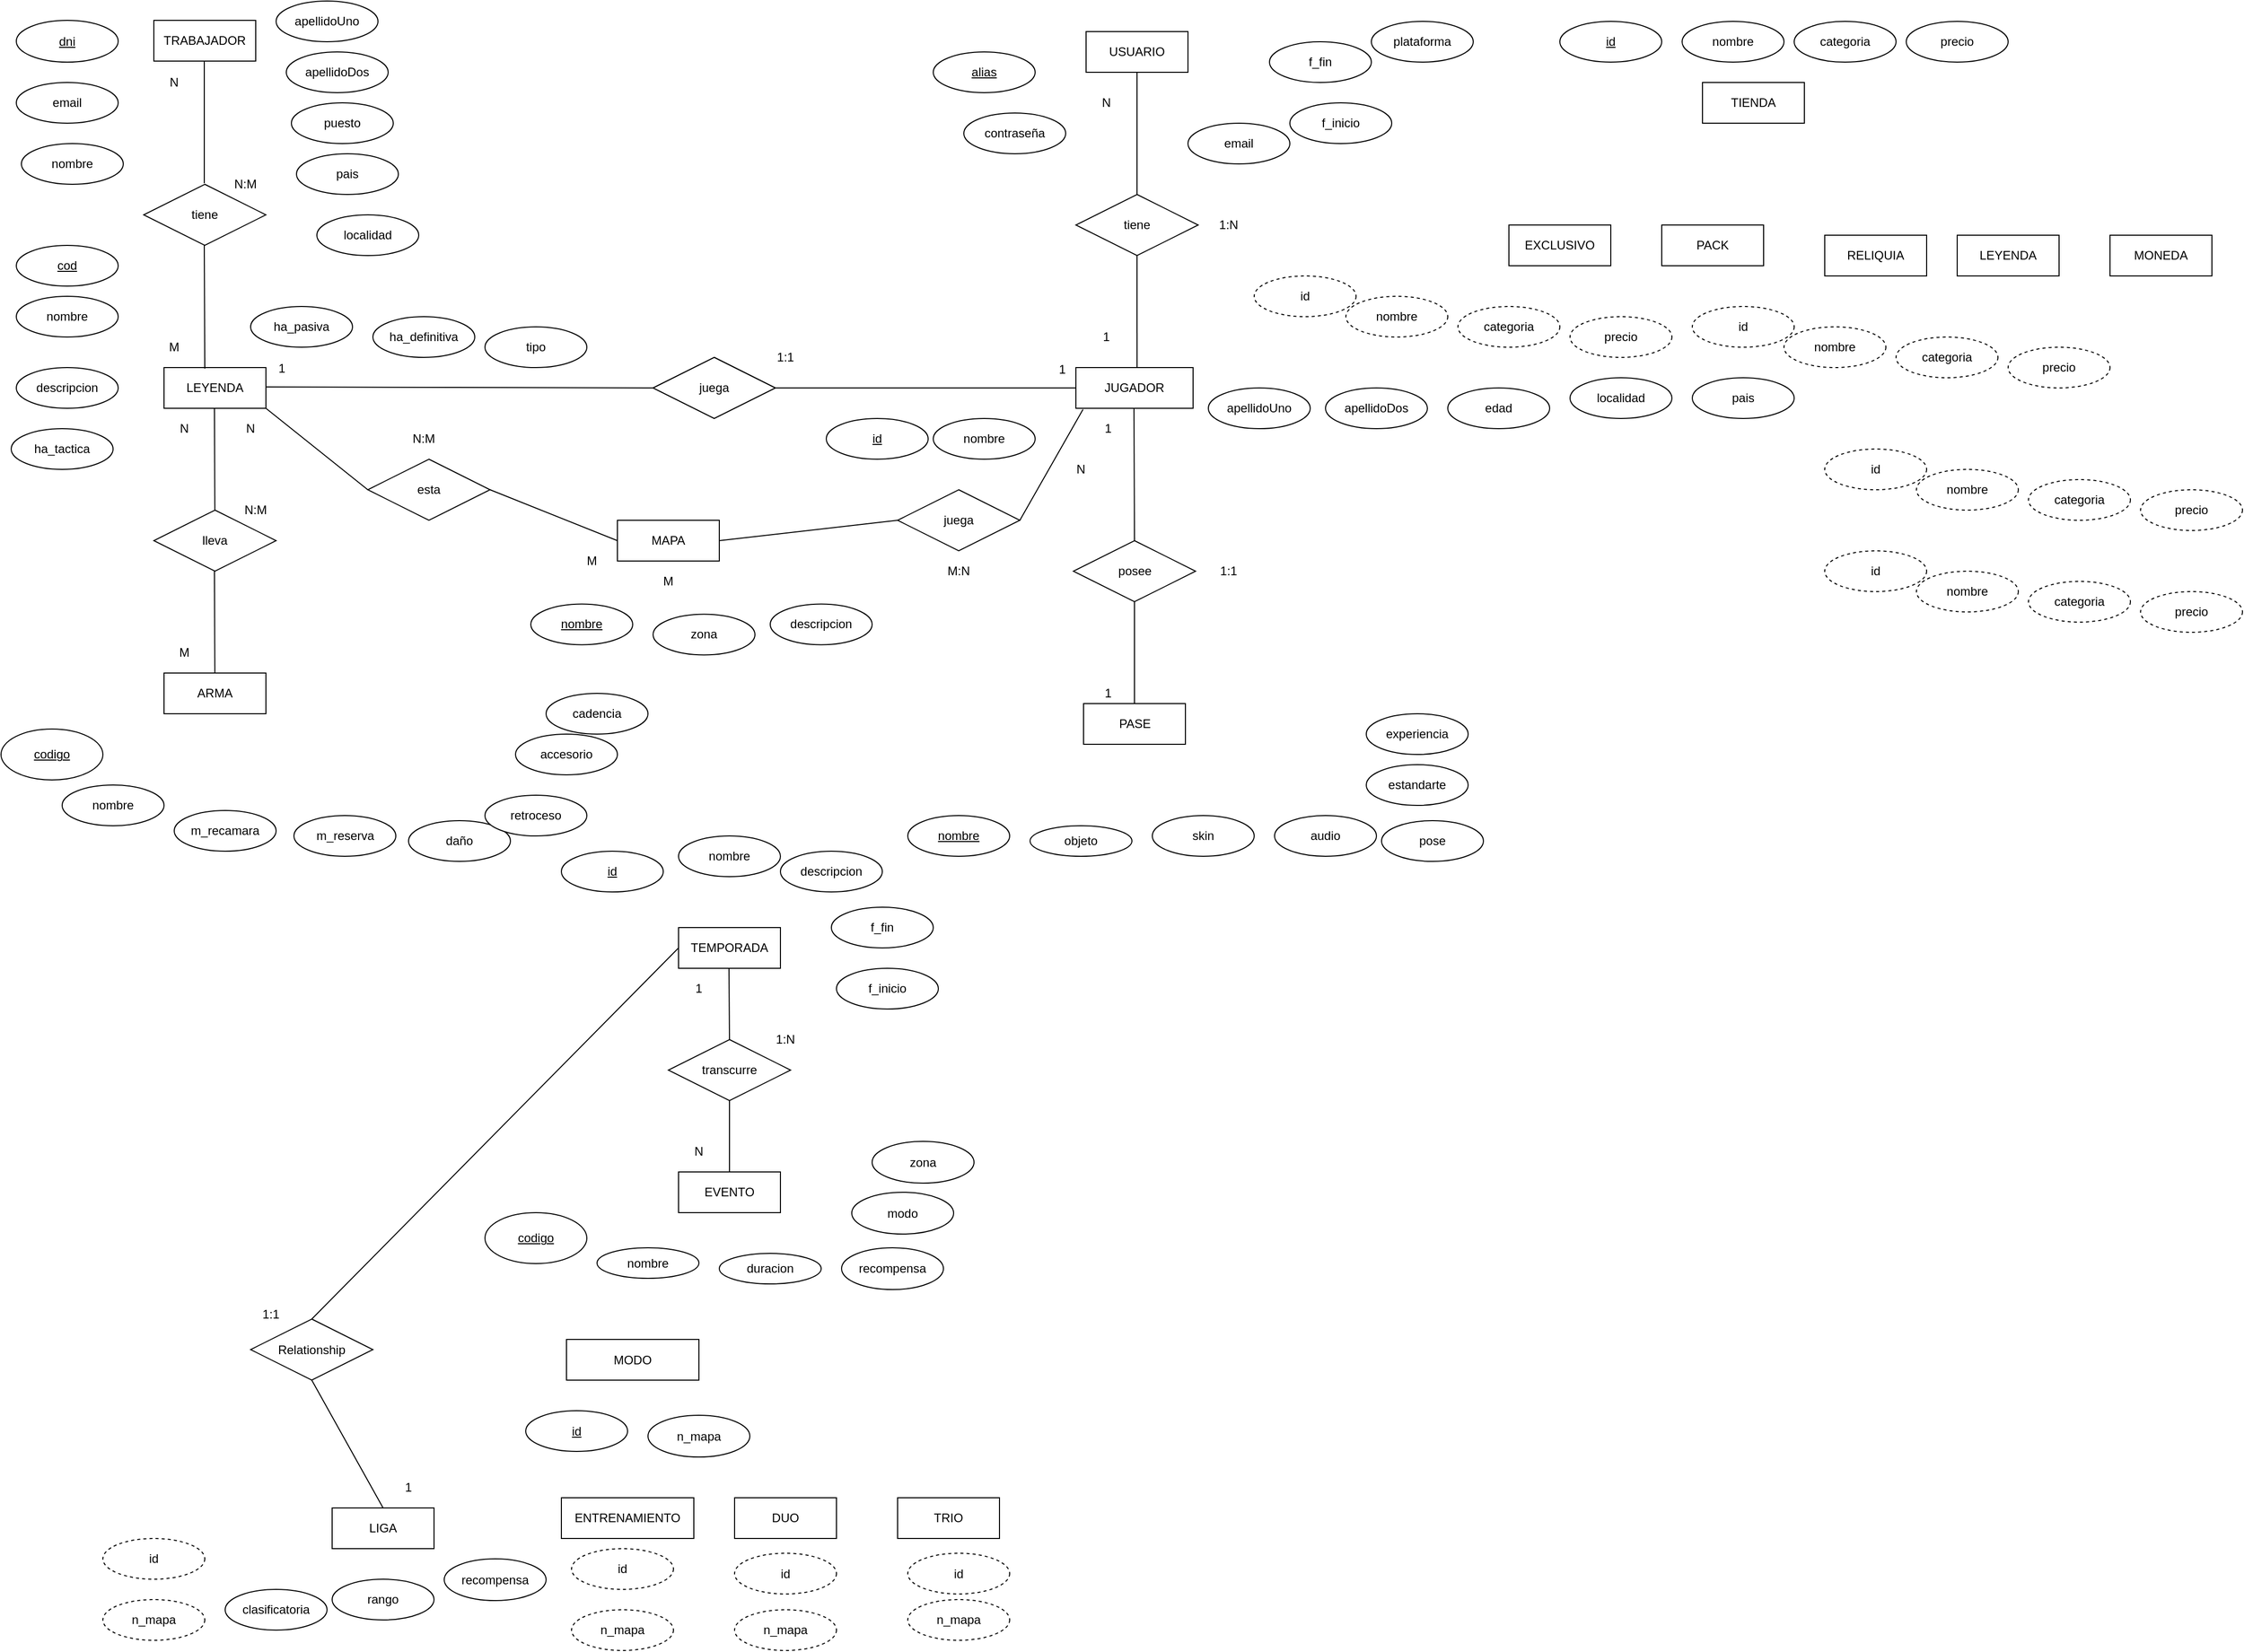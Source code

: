 <mxfile version="13.5.3" type="device"><diagram id="OpJ9rPGcbIPehEQFeCrA" name="Page-1"><mxGraphModel dx="868" dy="451" grid="1" gridSize="10" guides="1" tooltips="1" connect="1" arrows="1" fold="1" page="1" pageScale="1" pageWidth="2339" pageHeight="3300" math="0" shadow="0"><root><mxCell id="0"/><mxCell id="1" parent="0"/><mxCell id="3ivWLIvAnxg_gIfKYhiR-1" value="USUARIO" style="whiteSpace=wrap;html=1;align=center;" parent="1" vertex="1"><mxGeometry x="1085" y="40" width="100" height="40" as="geometry"/></mxCell><mxCell id="3ivWLIvAnxg_gIfKYhiR-7" value="TRABAJADOR" style="whiteSpace=wrap;html=1;align=center;" parent="1" vertex="1"><mxGeometry x="170" y="29" width="100" height="40" as="geometry"/></mxCell><mxCell id="3ivWLIvAnxg_gIfKYhiR-8" value="LEYENDA" style="whiteSpace=wrap;html=1;align=center;" parent="1" vertex="1"><mxGeometry x="180" y="370" width="100" height="40" as="geometry"/></mxCell><mxCell id="3ivWLIvAnxg_gIfKYhiR-9" value="MAPA" style="whiteSpace=wrap;html=1;align=center;" parent="1" vertex="1"><mxGeometry x="625" y="520" width="100" height="40" as="geometry"/></mxCell><mxCell id="3ivWLIvAnxg_gIfKYhiR-10" value="TEMPORADA" style="whiteSpace=wrap;html=1;align=center;" parent="1" vertex="1"><mxGeometry x="685" y="920" width="100" height="40" as="geometry"/></mxCell><mxCell id="3ivWLIvAnxg_gIfKYhiR-11" value="PASE" style="whiteSpace=wrap;html=1;align=center;" parent="1" vertex="1"><mxGeometry x="1082.5" y="700" width="100" height="40" as="geometry"/></mxCell><mxCell id="3ivWLIvAnxg_gIfKYhiR-12" value="LIGA" style="whiteSpace=wrap;html=1;align=center;" parent="1" vertex="1"><mxGeometry x="345" y="1490" width="100" height="40" as="geometry"/></mxCell><mxCell id="3ivWLIvAnxg_gIfKYhiR-13" value="ARMA" style="whiteSpace=wrap;html=1;align=center;" parent="1" vertex="1"><mxGeometry x="180" y="670" width="100" height="40" as="geometry"/></mxCell><mxCell id="3ivWLIvAnxg_gIfKYhiR-16" value="DUO" style="whiteSpace=wrap;html=1;align=center;" parent="1" vertex="1"><mxGeometry x="740" y="1480" width="100" height="40" as="geometry"/></mxCell><mxCell id="3ivWLIvAnxg_gIfKYhiR-17" value="TRIO" style="whiteSpace=wrap;html=1;align=center;" parent="1" vertex="1"><mxGeometry x="900" y="1480" width="100" height="40" as="geometry"/></mxCell><mxCell id="3ivWLIvAnxg_gIfKYhiR-18" value="ENTRENAMIENTO" style="whiteSpace=wrap;html=1;align=center;" parent="1" vertex="1"><mxGeometry x="570" y="1480" width="130" height="40" as="geometry"/></mxCell><mxCell id="3ivWLIvAnxg_gIfKYhiR-19" value="EVENTO" style="whiteSpace=wrap;html=1;align=center;" parent="1" vertex="1"><mxGeometry x="685" y="1160" width="100" height="40" as="geometry"/></mxCell><mxCell id="3ivWLIvAnxg_gIfKYhiR-22" value="apellidoUno" style="ellipse;whiteSpace=wrap;html=1;align=center;" parent="1" vertex="1"><mxGeometry x="1205" y="390" width="100" height="40" as="geometry"/></mxCell><mxCell id="3ivWLIvAnxg_gIfKYhiR-23" value="apellidoDos" style="ellipse;whiteSpace=wrap;html=1;align=center;" parent="1" vertex="1"><mxGeometry x="1320" y="390" width="100" height="40" as="geometry"/></mxCell><mxCell id="3ivWLIvAnxg_gIfKYhiR-24" value="nombre" style="ellipse;whiteSpace=wrap;html=1;align=center;" parent="1" vertex="1"><mxGeometry x="935" y="420" width="100" height="40" as="geometry"/></mxCell><mxCell id="3ivWLIvAnxg_gIfKYhiR-25" value="email" style="ellipse;whiteSpace=wrap;html=1;align=center;" parent="1" vertex="1"><mxGeometry x="1185" y="130" width="100" height="40" as="geometry"/></mxCell><mxCell id="3ivWLIvAnxg_gIfKYhiR-26" value="f_inicio" style="ellipse;whiteSpace=wrap;html=1;align=center;" parent="1" vertex="1"><mxGeometry x="1285" y="110" width="100" height="40" as="geometry"/></mxCell><mxCell id="3ivWLIvAnxg_gIfKYhiR-28" value="f_fin" style="ellipse;whiteSpace=wrap;html=1;align=center;" parent="1" vertex="1"><mxGeometry x="1265" y="50" width="100" height="40" as="geometry"/></mxCell><mxCell id="3ivWLIvAnxg_gIfKYhiR-29" value="contraseña" style="ellipse;whiteSpace=wrap;html=1;align=center;" parent="1" vertex="1"><mxGeometry x="965" y="120" width="100" height="40" as="geometry"/></mxCell><mxCell id="3ivWLIvAnxg_gIfKYhiR-31" value="JUGADOR" style="whiteSpace=wrap;html=1;align=center;" parent="1" vertex="1"><mxGeometry x="1075" y="370" width="115" height="40" as="geometry"/></mxCell><mxCell id="3ivWLIvAnxg_gIfKYhiR-32" value="plataforma" style="ellipse;whiteSpace=wrap;html=1;align=center;" parent="1" vertex="1"><mxGeometry x="1365" y="30" width="100" height="40" as="geometry"/></mxCell><mxCell id="3ivWLIvAnxg_gIfKYhiR-33" value="edad" style="ellipse;whiteSpace=wrap;html=1;align=center;" parent="1" vertex="1"><mxGeometry x="1440" y="390" width="100" height="40" as="geometry"/></mxCell><mxCell id="3ivWLIvAnxg_gIfKYhiR-36" value="id" style="ellipse;whiteSpace=wrap;html=1;align=center;fontStyle=4;" parent="1" vertex="1"><mxGeometry x="830" y="420" width="100" height="40" as="geometry"/></mxCell><mxCell id="3ivWLIvAnxg_gIfKYhiR-37" value="alias" style="ellipse;whiteSpace=wrap;html=1;align=center;fontStyle=4;" parent="1" vertex="1"><mxGeometry x="935" y="60" width="100" height="40" as="geometry"/></mxCell><mxCell id="3ivWLIvAnxg_gIfKYhiR-39" value="dni" style="ellipse;whiteSpace=wrap;html=1;align=center;fontStyle=4;" parent="1" vertex="1"><mxGeometry x="35" y="29" width="100" height="41" as="geometry"/></mxCell><mxCell id="3ivWLIvAnxg_gIfKYhiR-40" value="apellidoUno" style="ellipse;whiteSpace=wrap;html=1;align=center;" parent="1" vertex="1"><mxGeometry x="290" y="10" width="100" height="40" as="geometry"/></mxCell><mxCell id="3ivWLIvAnxg_gIfKYhiR-41" value="apellidoDos" style="ellipse;whiteSpace=wrap;html=1;align=center;" parent="1" vertex="1"><mxGeometry x="300" y="60" width="100" height="40" as="geometry"/></mxCell><mxCell id="3ivWLIvAnxg_gIfKYhiR-42" value="nombre" style="ellipse;whiteSpace=wrap;html=1;align=center;" parent="1" vertex="1"><mxGeometry x="40" y="150" width="100" height="40" as="geometry"/></mxCell><mxCell id="3ivWLIvAnxg_gIfKYhiR-44" value="email" style="ellipse;whiteSpace=wrap;html=1;align=center;" parent="1" vertex="1"><mxGeometry x="35" y="90" width="100" height="40" as="geometry"/></mxCell><mxCell id="3ivWLIvAnxg_gIfKYhiR-45" value="puesto" style="ellipse;whiteSpace=wrap;html=1;align=center;" parent="1" vertex="1"><mxGeometry x="305" y="110" width="100" height="40" as="geometry"/></mxCell><mxCell id="3ivWLIvAnxg_gIfKYhiR-46" value="pais" style="ellipse;whiteSpace=wrap;html=1;align=center;" parent="1" vertex="1"><mxGeometry x="310" y="160" width="100" height="40" as="geometry"/></mxCell><mxCell id="3ivWLIvAnxg_gIfKYhiR-47" value="localidad" style="ellipse;whiteSpace=wrap;html=1;align=center;" parent="1" vertex="1"><mxGeometry x="330" y="220" width="100" height="40" as="geometry"/></mxCell><mxCell id="3ivWLIvAnxg_gIfKYhiR-48" value="pais" style="ellipse;whiteSpace=wrap;html=1;align=center;" parent="1" vertex="1"><mxGeometry x="1680" y="380" width="100" height="40" as="geometry"/></mxCell><mxCell id="3ivWLIvAnxg_gIfKYhiR-49" value="localidad" style="ellipse;whiteSpace=wrap;html=1;align=center;" parent="1" vertex="1"><mxGeometry x="1560" y="380" width="100" height="40" as="geometry"/></mxCell><mxCell id="3ivWLIvAnxg_gIfKYhiR-50" value="nombre" style="ellipse;whiteSpace=wrap;html=1;align=center;" parent="1" vertex="1"><mxGeometry x="35" y="300" width="100" height="40" as="geometry"/></mxCell><mxCell id="3ivWLIvAnxg_gIfKYhiR-51" value="descripcion" style="ellipse;whiteSpace=wrap;html=1;align=center;" parent="1" vertex="1"><mxGeometry x="35" y="370" width="100" height="40" as="geometry"/></mxCell><mxCell id="3ivWLIvAnxg_gIfKYhiR-54" value="cod" style="ellipse;whiteSpace=wrap;html=1;align=center;fontStyle=4;" parent="1" vertex="1"><mxGeometry x="35" y="250" width="100" height="40" as="geometry"/></mxCell><mxCell id="3ivWLIvAnxg_gIfKYhiR-55" value="ha_tactica" style="ellipse;whiteSpace=wrap;html=1;align=center;" parent="1" vertex="1"><mxGeometry x="30" y="430" width="100" height="40" as="geometry"/></mxCell><mxCell id="3ivWLIvAnxg_gIfKYhiR-56" value="ha_pasiva" style="ellipse;whiteSpace=wrap;html=1;align=center;" parent="1" vertex="1"><mxGeometry x="265" y="310" width="100" height="40" as="geometry"/></mxCell><mxCell id="3ivWLIvAnxg_gIfKYhiR-57" value="ha_definitiva" style="ellipse;whiteSpace=wrap;html=1;align=center;" parent="1" vertex="1"><mxGeometry x="385" y="320" width="100" height="40" as="geometry"/></mxCell><mxCell id="3ivWLIvAnxg_gIfKYhiR-58" value="tipo" style="ellipse;whiteSpace=wrap;html=1;align=center;" parent="1" vertex="1"><mxGeometry x="495" y="330" width="100" height="40" as="geometry"/></mxCell><mxCell id="3ivWLIvAnxg_gIfKYhiR-59" value="id" style="ellipse;whiteSpace=wrap;html=1;align=center;fontStyle=4;" parent="1" vertex="1"><mxGeometry x="570" y="845" width="100" height="40" as="geometry"/></mxCell><mxCell id="3ivWLIvAnxg_gIfKYhiR-60" value="nombre" style="ellipse;whiteSpace=wrap;html=1;align=center;" parent="1" vertex="1"><mxGeometry x="685" y="830" width="100" height="40" as="geometry"/></mxCell><mxCell id="3ivWLIvAnxg_gIfKYhiR-61" value="f_inicio" style="ellipse;whiteSpace=wrap;html=1;align=center;" parent="1" vertex="1"><mxGeometry x="840" y="960" width="100" height="40" as="geometry"/></mxCell><mxCell id="3ivWLIvAnxg_gIfKYhiR-62" value="f_fin" style="ellipse;whiteSpace=wrap;html=1;align=center;" parent="1" vertex="1"><mxGeometry x="835" y="900" width="100" height="40" as="geometry"/></mxCell><mxCell id="3ivWLIvAnxg_gIfKYhiR-64" value="descripcion" style="ellipse;whiteSpace=wrap;html=1;align=center;" parent="1" vertex="1"><mxGeometry x="785" y="845" width="100" height="40" as="geometry"/></mxCell><mxCell id="3ivWLIvAnxg_gIfKYhiR-66" value="zona" style="ellipse;whiteSpace=wrap;html=1;align=center;" parent="1" vertex="1"><mxGeometry x="660" y="612.25" width="100" height="40" as="geometry"/></mxCell><mxCell id="3ivWLIvAnxg_gIfKYhiR-67" value="descripcion" style="ellipse;whiteSpace=wrap;html=1;align=center;" parent="1" vertex="1"><mxGeometry x="775" y="602.25" width="100" height="40" as="geometry"/></mxCell><mxCell id="3ivWLIvAnxg_gIfKYhiR-68" value="nombre" style="ellipse;whiteSpace=wrap;html=1;align=center;fontStyle=4;" parent="1" vertex="1"><mxGeometry x="540" y="602.25" width="100" height="40" as="geometry"/></mxCell><mxCell id="PjXVe1Uv_4ituTJSpdPU-1" value="nombre" style="ellipse;whiteSpace=wrap;html=1;align=center;fontStyle=4;" parent="1" vertex="1"><mxGeometry x="910" y="810" width="100" height="40" as="geometry"/></mxCell><mxCell id="PjXVe1Uv_4ituTJSpdPU-2" value="objeto" style="ellipse;whiteSpace=wrap;html=1;align=center;" parent="1" vertex="1"><mxGeometry x="1030" y="820" width="100" height="30" as="geometry"/></mxCell><mxCell id="PjXVe1Uv_4ituTJSpdPU-3" value="skin" style="ellipse;whiteSpace=wrap;html=1;align=center;" parent="1" vertex="1"><mxGeometry x="1150" y="810" width="100" height="40" as="geometry"/></mxCell><mxCell id="PjXVe1Uv_4ituTJSpdPU-4" value="audio" style="ellipse;whiteSpace=wrap;html=1;align=center;" parent="1" vertex="1"><mxGeometry x="1270" y="810" width="100" height="40" as="geometry"/></mxCell><mxCell id="PjXVe1Uv_4ituTJSpdPU-5" value="pose" style="ellipse;whiteSpace=wrap;html=1;align=center;" parent="1" vertex="1"><mxGeometry x="1375" y="815" width="100" height="40" as="geometry"/></mxCell><mxCell id="PjXVe1Uv_4ituTJSpdPU-6" value="estandarte" style="ellipse;whiteSpace=wrap;html=1;align=center;" parent="1" vertex="1"><mxGeometry x="1360" y="760" width="100" height="40" as="geometry"/></mxCell><mxCell id="PjXVe1Uv_4ituTJSpdPU-7" value="experiencia" style="ellipse;whiteSpace=wrap;html=1;align=center;" parent="1" vertex="1"><mxGeometry x="1360" y="710" width="100" height="40" as="geometry"/></mxCell><mxCell id="PjXVe1Uv_4ituTJSpdPU-9" value="rango" style="ellipse;whiteSpace=wrap;html=1;align=center;" parent="1" vertex="1"><mxGeometry x="345" y="1560" width="100" height="40" as="geometry"/></mxCell><mxCell id="PjXVe1Uv_4ituTJSpdPU-14" value="recompensa" style="ellipse;whiteSpace=wrap;html=1;align=center;" parent="1" vertex="1"><mxGeometry x="455" y="1540" width="100" height="41" as="geometry"/></mxCell><mxCell id="PjXVe1Uv_4ituTJSpdPU-21" value="nombre" style="ellipse;whiteSpace=wrap;html=1;align=center;" parent="1" vertex="1"><mxGeometry x="80" y="780" width="100" height="40" as="geometry"/></mxCell><mxCell id="PjXVe1Uv_4ituTJSpdPU-22" value="m_recamara" style="ellipse;whiteSpace=wrap;html=1;align=center;" parent="1" vertex="1"><mxGeometry x="190" y="805" width="100" height="40" as="geometry"/></mxCell><mxCell id="PjXVe1Uv_4ituTJSpdPU-23" value="m_reserva" style="ellipse;whiteSpace=wrap;html=1;align=center;" parent="1" vertex="1"><mxGeometry x="307.5" y="810" width="100" height="40" as="geometry"/></mxCell><mxCell id="PjXVe1Uv_4ituTJSpdPU-24" value="daño" style="ellipse;whiteSpace=wrap;html=1;align=center;" parent="1" vertex="1"><mxGeometry x="420" y="815" width="100" height="40" as="geometry"/></mxCell><mxCell id="PjXVe1Uv_4ituTJSpdPU-25" value="retroceso" style="ellipse;whiteSpace=wrap;html=1;align=center;" parent="1" vertex="1"><mxGeometry x="495" y="790" width="100" height="40" as="geometry"/></mxCell><mxCell id="PjXVe1Uv_4ituTJSpdPU-26" value="accesorio" style="ellipse;whiteSpace=wrap;html=1;align=center;" parent="1" vertex="1"><mxGeometry x="525" y="730" width="100" height="40" as="geometry"/></mxCell><mxCell id="PjXVe1Uv_4ituTJSpdPU-27" value="codigo" style="ellipse;whiteSpace=wrap;html=1;align=center;fontStyle=4;" parent="1" vertex="1"><mxGeometry x="20" y="725" width="100" height="50" as="geometry"/></mxCell><mxCell id="PjXVe1Uv_4ituTJSpdPU-28" value="cadencia" style="ellipse;whiteSpace=wrap;html=1;align=center;" parent="1" vertex="1"><mxGeometry x="555" y="690" width="100" height="40" as="geometry"/></mxCell><mxCell id="PjXVe1Uv_4ituTJSpdPU-29" value="duracion" style="ellipse;whiteSpace=wrap;html=1;align=center;" parent="1" vertex="1"><mxGeometry x="725" y="1240" width="100" height="30" as="geometry"/></mxCell><mxCell id="PjXVe1Uv_4ituTJSpdPU-31" value="nombre" style="ellipse;whiteSpace=wrap;html=1;align=center;" parent="1" vertex="1"><mxGeometry x="605" y="1234.5" width="100" height="30" as="geometry"/></mxCell><mxCell id="PjXVe1Uv_4ituTJSpdPU-32" value="recompensa" style="ellipse;whiteSpace=wrap;html=1;align=center;" parent="1" vertex="1"><mxGeometry x="845" y="1234.5" width="100" height="41" as="geometry"/></mxCell><mxCell id="PjXVe1Uv_4ituTJSpdPU-33" value="modo" style="ellipse;whiteSpace=wrap;html=1;align=center;" parent="1" vertex="1"><mxGeometry x="855" y="1180" width="100" height="41" as="geometry"/></mxCell><mxCell id="PjXVe1Uv_4ituTJSpdPU-34" value="zona" style="ellipse;whiteSpace=wrap;html=1;align=center;" parent="1" vertex="1"><mxGeometry x="875" y="1130" width="100" height="41" as="geometry"/></mxCell><mxCell id="PjXVe1Uv_4ituTJSpdPU-35" value="codigo" style="ellipse;whiteSpace=wrap;html=1;align=center;fontStyle=4;" parent="1" vertex="1"><mxGeometry x="495" y="1200" width="100" height="50" as="geometry"/></mxCell><mxCell id="PjXVe1Uv_4ituTJSpdPU-36" value="n_mapa" style="ellipse;whiteSpace=wrap;html=1;align=center;" parent="1" vertex="1"><mxGeometry x="655" y="1399" width="100" height="41" as="geometry"/></mxCell><mxCell id="PjXVe1Uv_4ituTJSpdPU-40" value="MODO" style="whiteSpace=wrap;html=1;align=center;" parent="1" vertex="1"><mxGeometry x="575" y="1324.5" width="130" height="40" as="geometry"/></mxCell><mxCell id="PjXVe1Uv_4ituTJSpdPU-42" value="id" style="ellipse;whiteSpace=wrap;html=1;align=center;fontStyle=4;" parent="1" vertex="1"><mxGeometry x="535" y="1394.5" width="100" height="40" as="geometry"/></mxCell><mxCell id="PjXVe1Uv_4ituTJSpdPU-43" value="n_mapa" style="ellipse;whiteSpace=wrap;html=1;align=center;dashed=1;" parent="1" vertex="1"><mxGeometry x="580" y="1590" width="100" height="40" as="geometry"/></mxCell><mxCell id="PjXVe1Uv_4ituTJSpdPU-44" value="n_mapa" style="ellipse;whiteSpace=wrap;html=1;align=center;dashed=1;" parent="1" vertex="1"><mxGeometry x="910" y="1580" width="100" height="40" as="geometry"/></mxCell><mxCell id="PjXVe1Uv_4ituTJSpdPU-45" value="n_mapa" style="ellipse;whiteSpace=wrap;html=1;align=center;dashed=1;" parent="1" vertex="1"><mxGeometry x="740" y="1590" width="100" height="40" as="geometry"/></mxCell><mxCell id="PjXVe1Uv_4ituTJSpdPU-46" value="tiene" style="shape=rhombus;perimeter=rhombusPerimeter;whiteSpace=wrap;html=1;align=center;" parent="1" vertex="1"><mxGeometry x="1075" y="200" width="120" height="60" as="geometry"/></mxCell><mxCell id="PjXVe1Uv_4ituTJSpdPU-51" value="" style="endArrow=none;html=1;rounded=0;entryX=0.5;entryY=1;entryDx=0;entryDy=0;exitX=0.5;exitY=0;exitDx=0;exitDy=0;" parent="1" source="PjXVe1Uv_4ituTJSpdPU-46" target="3ivWLIvAnxg_gIfKYhiR-1" edge="1"><mxGeometry relative="1" as="geometry"><mxPoint x="965" y="240" as="sourcePoint"/><mxPoint x="1125" y="240" as="targetPoint"/></mxGeometry></mxCell><mxCell id="PjXVe1Uv_4ituTJSpdPU-53" value="N" style="text;html=1;strokeColor=none;fillColor=none;align=center;verticalAlign=middle;whiteSpace=wrap;rounded=0;" parent="1" vertex="1"><mxGeometry x="1085" y="100" width="40" height="20" as="geometry"/></mxCell><mxCell id="PjXVe1Uv_4ituTJSpdPU-55" value="1" style="text;html=1;strokeColor=none;fillColor=none;align=center;verticalAlign=middle;whiteSpace=wrap;rounded=0;" parent="1" vertex="1"><mxGeometry x="1085" y="330" width="40" height="20" as="geometry"/></mxCell><mxCell id="PjXVe1Uv_4ituTJSpdPU-57" value="" style="endArrow=none;html=1;rounded=0;entryX=0.5;entryY=1;entryDx=0;entryDy=0;exitX=0.522;exitY=0;exitDx=0;exitDy=0;exitPerimeter=0;" parent="1" source="3ivWLIvAnxg_gIfKYhiR-31" edge="1"><mxGeometry relative="1" as="geometry"><mxPoint x="1135" y="360" as="sourcePoint"/><mxPoint x="1135" y="260" as="targetPoint"/></mxGeometry></mxCell><mxCell id="PjXVe1Uv_4ituTJSpdPU-58" value="1:N" style="text;html=1;strokeColor=none;fillColor=none;align=center;verticalAlign=middle;whiteSpace=wrap;rounded=0;" parent="1" vertex="1"><mxGeometry x="1205" y="220" width="40" height="20" as="geometry"/></mxCell><mxCell id="PjXVe1Uv_4ituTJSpdPU-60" value="juega" style="shape=rhombus;perimeter=rhombusPerimeter;whiteSpace=wrap;html=1;align=center;" parent="1" vertex="1"><mxGeometry x="660" y="360" width="120" height="60" as="geometry"/></mxCell><mxCell id="PjXVe1Uv_4ituTJSpdPU-61" value="1:1" style="text;html=1;strokeColor=none;fillColor=none;align=center;verticalAlign=middle;whiteSpace=wrap;rounded=0;" parent="1" vertex="1"><mxGeometry x="770" y="350" width="40" height="20" as="geometry"/></mxCell><mxCell id="PjXVe1Uv_4ituTJSpdPU-62" value="" style="endArrow=none;html=1;rounded=0;entryX=0;entryY=0.5;entryDx=0;entryDy=0;exitX=1;exitY=0.5;exitDx=0;exitDy=0;" parent="1" source="PjXVe1Uv_4ituTJSpdPU-60" target="3ivWLIvAnxg_gIfKYhiR-31" edge="1"><mxGeometry relative="1" as="geometry"><mxPoint x="780" y="379.5" as="sourcePoint"/><mxPoint x="940" y="379.5" as="targetPoint"/></mxGeometry></mxCell><mxCell id="PjXVe1Uv_4ituTJSpdPU-63" value="1" style="resizable=0;html=1;align=right;verticalAlign=bottom;" parent="PjXVe1Uv_4ituTJSpdPU-62" connectable="0" vertex="1"><mxGeometry x="1" relative="1" as="geometry"><mxPoint x="-10" y="-10" as="offset"/></mxGeometry></mxCell><mxCell id="PjXVe1Uv_4ituTJSpdPU-64" value="" style="endArrow=none;html=1;rounded=0;entryX=0;entryY=0.5;entryDx=0;entryDy=0;" parent="1" target="PjXVe1Uv_4ituTJSpdPU-60" edge="1"><mxGeometry relative="1" as="geometry"><mxPoint x="280" y="389" as="sourcePoint"/><mxPoint x="585" y="389.5" as="targetPoint"/></mxGeometry></mxCell><mxCell id="PjXVe1Uv_4ituTJSpdPU-65" value="1" style="resizable=0;html=1;align=right;verticalAlign=bottom;" parent="PjXVe1Uv_4ituTJSpdPU-64" connectable="0" vertex="1"><mxGeometry x="1" relative="1" as="geometry"><mxPoint x="-360" y="-10" as="offset"/></mxGeometry></mxCell><mxCell id="PjXVe1Uv_4ituTJSpdPU-67" value="juega" style="shape=rhombus;perimeter=rhombusPerimeter;whiteSpace=wrap;html=1;align=center;" parent="1" vertex="1"><mxGeometry x="660" y="360" width="120" height="60" as="geometry"/></mxCell><mxCell id="PjXVe1Uv_4ituTJSpdPU-69" value="" style="endArrow=none;html=1;rounded=0;entryX=0.5;entryY=1;entryDx=0;entryDy=0;exitX=0.4;exitY=0.025;exitDx=0;exitDy=0;exitPerimeter=0;" parent="1" source="3ivWLIvAnxg_gIfKYhiR-8" edge="1"><mxGeometry relative="1" as="geometry"><mxPoint x="220" y="340" as="sourcePoint"/><mxPoint x="219.5" y="250" as="targetPoint"/></mxGeometry></mxCell><mxCell id="PjXVe1Uv_4ituTJSpdPU-70" value="" style="endArrow=none;html=1;rounded=0;entryX=0.5;entryY=1;entryDx=0;entryDy=0;exitX=0.5;exitY=0;exitDx=0;exitDy=0;" parent="1" edge="1"><mxGeometry relative="1" as="geometry"><mxPoint x="219.5" y="189" as="sourcePoint"/><mxPoint x="219.5" y="69" as="targetPoint"/></mxGeometry></mxCell><mxCell id="PjXVe1Uv_4ituTJSpdPU-72" value="tiene" style="shape=rhombus;perimeter=rhombusPerimeter;whiteSpace=wrap;html=1;align=center;" parent="1" vertex="1"><mxGeometry x="160" y="190" width="120" height="60" as="geometry"/></mxCell><mxCell id="PjXVe1Uv_4ituTJSpdPU-73" value="N:M" style="text;html=1;strokeColor=none;fillColor=none;align=center;verticalAlign=middle;whiteSpace=wrap;rounded=0;" parent="1" vertex="1"><mxGeometry x="240" y="180" width="40" height="20" as="geometry"/></mxCell><mxCell id="PjXVe1Uv_4ituTJSpdPU-74" value="N" style="text;html=1;strokeColor=none;fillColor=none;align=center;verticalAlign=middle;whiteSpace=wrap;rounded=0;" parent="1" vertex="1"><mxGeometry x="170" y="80" width="40" height="20" as="geometry"/></mxCell><mxCell id="PjXVe1Uv_4ituTJSpdPU-75" value="M" style="text;html=1;strokeColor=none;fillColor=none;align=center;verticalAlign=middle;whiteSpace=wrap;rounded=0;" parent="1" vertex="1"><mxGeometry x="170" y="340" width="40" height="20" as="geometry"/></mxCell><mxCell id="PjXVe1Uv_4ituTJSpdPU-79" value="id" style="ellipse;whiteSpace=wrap;html=1;align=center;dashed=1;" parent="1" vertex="1"><mxGeometry x="580" y="1530" width="100" height="40" as="geometry"/></mxCell><mxCell id="PjXVe1Uv_4ituTJSpdPU-80" value="id" style="ellipse;whiteSpace=wrap;html=1;align=center;dashed=1;" parent="1" vertex="1"><mxGeometry x="740" y="1534.5" width="100" height="40" as="geometry"/></mxCell><mxCell id="PjXVe1Uv_4ituTJSpdPU-81" value="id" style="ellipse;whiteSpace=wrap;html=1;align=center;dashed=1;" parent="1" vertex="1"><mxGeometry x="910" y="1534.5" width="100" height="40" as="geometry"/></mxCell><mxCell id="PjXVe1Uv_4ituTJSpdPU-82" value="posee" style="shape=rhombus;perimeter=rhombusPerimeter;whiteSpace=wrap;html=1;align=center;" parent="1" vertex="1"><mxGeometry x="1072.5" y="540" width="120" height="60" as="geometry"/></mxCell><mxCell id="PjXVe1Uv_4ituTJSpdPU-83" value="" style="endArrow=none;html=1;rounded=0;exitX=0.5;exitY=0;exitDx=0;exitDy=0;entryX=0.5;entryY=1;entryDx=0;entryDy=0;" parent="1" source="3ivWLIvAnxg_gIfKYhiR-11" target="PjXVe1Uv_4ituTJSpdPU-82" edge="1"><mxGeometry relative="1" as="geometry"><mxPoint x="1129" y="740" as="sourcePoint"/><mxPoint x="1129" y="600" as="targetPoint"/></mxGeometry></mxCell><mxCell id="PjXVe1Uv_4ituTJSpdPU-85" value="" style="endArrow=none;html=1;rounded=0;exitX=0.5;exitY=0;exitDx=0;exitDy=0;" parent="1" source="PjXVe1Uv_4ituTJSpdPU-82" edge="1"><mxGeometry relative="1" as="geometry"><mxPoint x="1133" y="520" as="sourcePoint"/><mxPoint x="1132" y="410" as="targetPoint"/></mxGeometry></mxCell><mxCell id="PjXVe1Uv_4ituTJSpdPU-86" value="1:1" style="text;html=1;strokeColor=none;fillColor=none;align=center;verticalAlign=middle;whiteSpace=wrap;rounded=0;" parent="1" vertex="1"><mxGeometry x="1205" y="560" width="40" height="20" as="geometry"/></mxCell><mxCell id="PjXVe1Uv_4ituTJSpdPU-88" value="1" style="resizable=0;html=1;align=right;verticalAlign=bottom;" parent="1" connectable="0" vertex="1"><mxGeometry x="1065" y="360" as="geometry"><mxPoint x="45" y="78" as="offset"/></mxGeometry></mxCell><mxCell id="PjXVe1Uv_4ituTJSpdPU-89" value="1" style="resizable=0;html=1;align=right;verticalAlign=bottom;" parent="1" connectable="0" vertex="1"><mxGeometry x="1065" y="620" as="geometry"><mxPoint x="45" y="78" as="offset"/></mxGeometry></mxCell><mxCell id="_RUE8CeRTio3EogM7BUZ-1" value="lleva" style="shape=rhombus;perimeter=rhombusPerimeter;whiteSpace=wrap;html=1;align=center;" parent="1" vertex="1"><mxGeometry x="170" y="510" width="120" height="60" as="geometry"/></mxCell><mxCell id="_RUE8CeRTio3EogM7BUZ-2" value="" style="endArrow=none;html=1;rounded=0;entryX=0.5;entryY=1;entryDx=0;entryDy=0;" parent="1" source="_RUE8CeRTio3EogM7BUZ-1" edge="1"><mxGeometry relative="1" as="geometry"><mxPoint x="230" y="480" as="sourcePoint"/><mxPoint x="229.5" y="410" as="targetPoint"/></mxGeometry></mxCell><mxCell id="_RUE8CeRTio3EogM7BUZ-3" value="" style="endArrow=none;html=1;rounded=0;entryX=0.5;entryY=1;entryDx=0;entryDy=0;" parent="1" edge="1"><mxGeometry relative="1" as="geometry"><mxPoint x="229.885" y="670.058" as="sourcePoint"/><mxPoint x="229.5" y="570" as="targetPoint"/></mxGeometry></mxCell><mxCell id="_RUE8CeRTio3EogM7BUZ-4" value="N" style="text;html=1;strokeColor=none;fillColor=none;align=center;verticalAlign=middle;whiteSpace=wrap;rounded=0;" parent="1" vertex="1"><mxGeometry x="180" y="420" width="40" height="20" as="geometry"/></mxCell><mxCell id="_RUE8CeRTio3EogM7BUZ-5" value="M" style="text;html=1;strokeColor=none;fillColor=none;align=center;verticalAlign=middle;whiteSpace=wrap;rounded=0;" parent="1" vertex="1"><mxGeometry x="180" y="640" width="40" height="20" as="geometry"/></mxCell><mxCell id="_RUE8CeRTio3EogM7BUZ-6" value="N:M" style="text;html=1;strokeColor=none;fillColor=none;align=center;verticalAlign=middle;whiteSpace=wrap;rounded=0;" parent="1" vertex="1"><mxGeometry x="250" y="500" width="40" height="20" as="geometry"/></mxCell><mxCell id="_RUE8CeRTio3EogM7BUZ-7" value="transcurre" style="shape=rhombus;perimeter=rhombusPerimeter;whiteSpace=wrap;html=1;align=center;" parent="1" vertex="1"><mxGeometry x="675" y="1030" width="120" height="60" as="geometry"/></mxCell><mxCell id="_RUE8CeRTio3EogM7BUZ-8" value="" style="endArrow=none;html=1;rounded=0;entryX=0.5;entryY=1;entryDx=0;entryDy=0;exitX=0.5;exitY=0;exitDx=0;exitDy=0;" parent="1" source="_RUE8CeRTio3EogM7BUZ-7" edge="1"><mxGeometry relative="1" as="geometry"><mxPoint x="735" y="1030" as="sourcePoint"/><mxPoint x="734.5" y="960.5" as="targetPoint"/></mxGeometry></mxCell><mxCell id="_RUE8CeRTio3EogM7BUZ-10" value="" style="endArrow=none;html=1;rounded=0;entryX=0.5;entryY=1;entryDx=0;entryDy=0;exitX=0.5;exitY=0;exitDx=0;exitDy=0;" parent="1" target="_RUE8CeRTio3EogM7BUZ-7" edge="1"><mxGeometry relative="1" as="geometry"><mxPoint x="735" y="1160" as="sourcePoint"/><mxPoint x="734.5" y="1100.5" as="targetPoint"/></mxGeometry></mxCell><mxCell id="_RUE8CeRTio3EogM7BUZ-11" value="1" style="text;html=1;strokeColor=none;fillColor=none;align=center;verticalAlign=middle;whiteSpace=wrap;rounded=0;" parent="1" vertex="1"><mxGeometry x="685" y="970" width="40" height="20" as="geometry"/></mxCell><mxCell id="_RUE8CeRTio3EogM7BUZ-12" value="N" style="text;html=1;strokeColor=none;fillColor=none;align=center;verticalAlign=middle;whiteSpace=wrap;rounded=0;" parent="1" vertex="1"><mxGeometry x="685" y="1130" width="40" height="20" as="geometry"/></mxCell><mxCell id="_RUE8CeRTio3EogM7BUZ-13" value="1:N" style="text;html=1;strokeColor=none;fillColor=none;align=center;verticalAlign=middle;whiteSpace=wrap;rounded=0;" parent="1" vertex="1"><mxGeometry x="770" y="1020" width="40" height="20" as="geometry"/></mxCell><mxCell id="_RUE8CeRTio3EogM7BUZ-15" value="juega" style="shape=rhombus;perimeter=rhombusPerimeter;whiteSpace=wrap;html=1;align=center;" parent="1" vertex="1"><mxGeometry x="900" y="490" width="120" height="60" as="geometry"/></mxCell><mxCell id="_RUE8CeRTio3EogM7BUZ-18" value="" style="endArrow=none;html=1;rounded=0;exitX=1;exitY=0.5;exitDx=0;exitDy=0;entryX=0;entryY=0.5;entryDx=0;entryDy=0;" parent="1" source="3ivWLIvAnxg_gIfKYhiR-9" target="_RUE8CeRTio3EogM7BUZ-15" edge="1"><mxGeometry relative="1" as="geometry"><mxPoint x="750" y="540" as="sourcePoint"/><mxPoint x="820" y="541" as="targetPoint"/></mxGeometry></mxCell><mxCell id="_RUE8CeRTio3EogM7BUZ-20" value="" style="endArrow=none;html=1;rounded=0;entryX=0.061;entryY=1.025;entryDx=0;entryDy=0;exitX=1;exitY=0.5;exitDx=0;exitDy=0;entryPerimeter=0;" parent="1" source="_RUE8CeRTio3EogM7BUZ-15" target="3ivWLIvAnxg_gIfKYhiR-31" edge="1"><mxGeometry relative="1" as="geometry"><mxPoint x="1010" y="520" as="sourcePoint"/><mxPoint x="1111.25" y="502.25" as="targetPoint"/></mxGeometry></mxCell><mxCell id="_RUE8CeRTio3EogM7BUZ-21" value="N" style="text;html=1;strokeColor=none;fillColor=none;align=center;verticalAlign=middle;whiteSpace=wrap;rounded=0;" parent="1" vertex="1"><mxGeometry x="1060" y="460" width="40" height="20" as="geometry"/></mxCell><mxCell id="_RUE8CeRTio3EogM7BUZ-22" value="M" style="text;html=1;strokeColor=none;fillColor=none;align=center;verticalAlign=middle;whiteSpace=wrap;rounded=0;" parent="1" vertex="1"><mxGeometry x="655" y="570" width="40" height="20" as="geometry"/></mxCell><mxCell id="_RUE8CeRTio3EogM7BUZ-24" value="esta" style="shape=rhombus;perimeter=rhombusPerimeter;whiteSpace=wrap;html=1;align=center;" parent="1" vertex="1"><mxGeometry x="380" y="460" width="120" height="60" as="geometry"/></mxCell><mxCell id="_RUE8CeRTio3EogM7BUZ-25" value="" style="endArrow=none;html=1;rounded=0;exitX=1;exitY=1;exitDx=0;exitDy=0;entryX=0;entryY=0.5;entryDx=0;entryDy=0;" parent="1" source="3ivWLIvAnxg_gIfKYhiR-8" target="_RUE8CeRTio3EogM7BUZ-24" edge="1"><mxGeometry relative="1" as="geometry"><mxPoint x="280" y="450" as="sourcePoint"/><mxPoint x="455" y="430" as="targetPoint"/></mxGeometry></mxCell><mxCell id="_RUE8CeRTio3EogM7BUZ-26" value="" style="endArrow=none;html=1;rounded=0;entryX=0;entryY=0.5;entryDx=0;entryDy=0;" parent="1" target="3ivWLIvAnxg_gIfKYhiR-9" edge="1"><mxGeometry relative="1" as="geometry"><mxPoint x="500" y="490" as="sourcePoint"/><mxPoint x="600" y="480" as="targetPoint"/></mxGeometry></mxCell><mxCell id="_RUE8CeRTio3EogM7BUZ-27" value="M:N" style="text;html=1;strokeColor=none;fillColor=none;align=center;verticalAlign=middle;whiteSpace=wrap;rounded=0;" parent="1" vertex="1"><mxGeometry x="940" y="560" width="40" height="20" as="geometry"/></mxCell><mxCell id="_RUE8CeRTio3EogM7BUZ-28" value="M" style="text;html=1;strokeColor=none;fillColor=none;align=center;verticalAlign=middle;whiteSpace=wrap;rounded=0;" parent="1" vertex="1"><mxGeometry x="580" y="550" width="40" height="20" as="geometry"/></mxCell><mxCell id="_RUE8CeRTio3EogM7BUZ-29" value="N" style="text;html=1;strokeColor=none;fillColor=none;align=center;verticalAlign=middle;whiteSpace=wrap;rounded=0;" parent="1" vertex="1"><mxGeometry x="245" y="420" width="40" height="20" as="geometry"/></mxCell><mxCell id="_RUE8CeRTio3EogM7BUZ-30" value="N:M" style="text;html=1;strokeColor=none;fillColor=none;align=center;verticalAlign=middle;whiteSpace=wrap;rounded=0;" parent="1" vertex="1"><mxGeometry x="415" y="430" width="40" height="20" as="geometry"/></mxCell><mxCell id="ec6OSTlm9SBcLSYi0SMa-1" value="n_mapa" style="ellipse;whiteSpace=wrap;html=1;align=center;dashed=1;" vertex="1" parent="1"><mxGeometry x="120" y="1580" width="100" height="40" as="geometry"/></mxCell><mxCell id="ec6OSTlm9SBcLSYi0SMa-2" value="id" style="ellipse;whiteSpace=wrap;html=1;align=center;dashed=1;" vertex="1" parent="1"><mxGeometry x="120" y="1520" width="100" height="40" as="geometry"/></mxCell><mxCell id="ec6OSTlm9SBcLSYi0SMa-3" value="clasificatoria" style="ellipse;whiteSpace=wrap;html=1;align=center;" vertex="1" parent="1"><mxGeometry x="240" y="1570" width="100" height="40" as="geometry"/></mxCell><mxCell id="ec6OSTlm9SBcLSYi0SMa-5" value="Relationship" style="shape=rhombus;perimeter=rhombusPerimeter;whiteSpace=wrap;html=1;align=center;" vertex="1" parent="1"><mxGeometry x="265" y="1304.5" width="120" height="60" as="geometry"/></mxCell><mxCell id="ec6OSTlm9SBcLSYi0SMa-6" value="" style="endArrow=none;html=1;rounded=0;exitX=0.5;exitY=0;exitDx=0;exitDy=0;entryX=0;entryY=0.5;entryDx=0;entryDy=0;" edge="1" parent="1" source="ec6OSTlm9SBcLSYi0SMa-5" target="3ivWLIvAnxg_gIfKYhiR-10"><mxGeometry relative="1" as="geometry"><mxPoint x="324.5" y="1270" as="sourcePoint"/><mxPoint x="480" y="1050" as="targetPoint"/></mxGeometry></mxCell><mxCell id="ec6OSTlm9SBcLSYi0SMa-7" value="" style="endArrow=none;html=1;rounded=0;entryX=0.5;entryY=1;entryDx=0;entryDy=0;exitX=0.5;exitY=0;exitDx=0;exitDy=0;" edge="1" parent="1" source="3ivWLIvAnxg_gIfKYhiR-12" target="ec6OSTlm9SBcLSYi0SMa-5"><mxGeometry relative="1" as="geometry"><mxPoint x="390" y="1465.5" as="sourcePoint"/><mxPoint x="365" y="1380" as="targetPoint"/></mxGeometry></mxCell><mxCell id="ec6OSTlm9SBcLSYi0SMa-8" value="1:1" style="text;html=1;strokeColor=none;fillColor=none;align=center;verticalAlign=middle;whiteSpace=wrap;rounded=0;" vertex="1" parent="1"><mxGeometry x="265" y="1290" width="40" height="20" as="geometry"/></mxCell><mxCell id="ec6OSTlm9SBcLSYi0SMa-9" value="1" style="text;html=1;strokeColor=none;fillColor=none;align=center;verticalAlign=middle;whiteSpace=wrap;rounded=0;" vertex="1" parent="1"><mxGeometry x="400" y="1460" width="40" height="20" as="geometry"/></mxCell><mxCell id="ec6OSTlm9SBcLSYi0SMa-10" value="TIENDA" style="whiteSpace=wrap;html=1;align=center;" vertex="1" parent="1"><mxGeometry x="1690" y="90" width="100" height="40" as="geometry"/></mxCell><mxCell id="ec6OSTlm9SBcLSYi0SMa-12" value="id" style="ellipse;whiteSpace=wrap;html=1;align=center;fontStyle=4;" vertex="1" parent="1"><mxGeometry x="1550" y="30" width="100" height="40" as="geometry"/></mxCell><mxCell id="ec6OSTlm9SBcLSYi0SMa-13" value="categoria" style="ellipse;whiteSpace=wrap;html=1;align=center;" vertex="1" parent="1"><mxGeometry x="1780" y="30" width="100" height="40" as="geometry"/></mxCell><mxCell id="ec6OSTlm9SBcLSYi0SMa-14" value="nombre" style="ellipse;whiteSpace=wrap;html=1;align=center;" vertex="1" parent="1"><mxGeometry x="1670" y="30" width="100" height="40" as="geometry"/></mxCell><mxCell id="ec6OSTlm9SBcLSYi0SMa-15" value="EXCLUSIVO" style="whiteSpace=wrap;html=1;align=center;" vertex="1" parent="1"><mxGeometry x="1500" y="230" width="100" height="40" as="geometry"/></mxCell><mxCell id="ec6OSTlm9SBcLSYi0SMa-16" value="PACK" style="whiteSpace=wrap;html=1;align=center;" vertex="1" parent="1"><mxGeometry x="1650" y="230" width="100" height="40" as="geometry"/></mxCell><mxCell id="ec6OSTlm9SBcLSYi0SMa-17" value="RELIQUIA" style="whiteSpace=wrap;html=1;align=center;" vertex="1" parent="1"><mxGeometry x="1810" y="240" width="100" height="40" as="geometry"/></mxCell><mxCell id="ec6OSTlm9SBcLSYi0SMa-18" value="precio" style="ellipse;whiteSpace=wrap;html=1;align=center;" vertex="1" parent="1"><mxGeometry x="1890" y="30" width="100" height="40" as="geometry"/></mxCell><mxCell id="ec6OSTlm9SBcLSYi0SMa-19" value="LEYENDA" style="whiteSpace=wrap;html=1;align=center;" vertex="1" parent="1"><mxGeometry x="1940" y="240" width="100" height="40" as="geometry"/></mxCell><mxCell id="ec6OSTlm9SBcLSYi0SMa-20" value="MONEDA" style="whiteSpace=wrap;html=1;align=center;" vertex="1" parent="1"><mxGeometry x="2090" y="240" width="100" height="40" as="geometry"/></mxCell><mxCell id="ec6OSTlm9SBcLSYi0SMa-21" value="id" style="ellipse;whiteSpace=wrap;html=1;align=center;dashed=1;" vertex="1" parent="1"><mxGeometry x="1250" y="280" width="100" height="40" as="geometry"/></mxCell><mxCell id="ec6OSTlm9SBcLSYi0SMa-22" value="nombre" style="ellipse;whiteSpace=wrap;html=1;align=center;dashed=1;" vertex="1" parent="1"><mxGeometry x="1340" y="300" width="100" height="40" as="geometry"/></mxCell><mxCell id="ec6OSTlm9SBcLSYi0SMa-23" value="categoria" style="ellipse;whiteSpace=wrap;html=1;align=center;dashed=1;" vertex="1" parent="1"><mxGeometry x="1450" y="310" width="100" height="40" as="geometry"/></mxCell><mxCell id="ec6OSTlm9SBcLSYi0SMa-24" value="precio" style="ellipse;whiteSpace=wrap;html=1;align=center;dashed=1;" vertex="1" parent="1"><mxGeometry x="1560" y="320" width="100" height="40" as="geometry"/></mxCell><mxCell id="ec6OSTlm9SBcLSYi0SMa-27" value="id" style="ellipse;whiteSpace=wrap;html=1;align=center;dashed=1;" vertex="1" parent="1"><mxGeometry x="1680" y="310" width="100" height="40" as="geometry"/></mxCell><mxCell id="ec6OSTlm9SBcLSYi0SMa-28" value="nombre" style="ellipse;whiteSpace=wrap;html=1;align=center;dashed=1;" vertex="1" parent="1"><mxGeometry x="1770" y="330" width="100" height="40" as="geometry"/></mxCell><mxCell id="ec6OSTlm9SBcLSYi0SMa-29" value="categoria" style="ellipse;whiteSpace=wrap;html=1;align=center;dashed=1;" vertex="1" parent="1"><mxGeometry x="1880" y="340" width="100" height="40" as="geometry"/></mxCell><mxCell id="ec6OSTlm9SBcLSYi0SMa-30" value="precio" style="ellipse;whiteSpace=wrap;html=1;align=center;dashed=1;" vertex="1" parent="1"><mxGeometry x="1990" y="350" width="100" height="40" as="geometry"/></mxCell><mxCell id="ec6OSTlm9SBcLSYi0SMa-31" value="id" style="ellipse;whiteSpace=wrap;html=1;align=center;dashed=1;" vertex="1" parent="1"><mxGeometry x="1810" y="450" width="100" height="40" as="geometry"/></mxCell><mxCell id="ec6OSTlm9SBcLSYi0SMa-32" value="nombre" style="ellipse;whiteSpace=wrap;html=1;align=center;dashed=1;" vertex="1" parent="1"><mxGeometry x="1900" y="470" width="100" height="40" as="geometry"/></mxCell><mxCell id="ec6OSTlm9SBcLSYi0SMa-33" value="categoria" style="ellipse;whiteSpace=wrap;html=1;align=center;dashed=1;" vertex="1" parent="1"><mxGeometry x="2010" y="480" width="100" height="40" as="geometry"/></mxCell><mxCell id="ec6OSTlm9SBcLSYi0SMa-34" value="precio" style="ellipse;whiteSpace=wrap;html=1;align=center;dashed=1;" vertex="1" parent="1"><mxGeometry x="2120" y="490" width="100" height="40" as="geometry"/></mxCell><mxCell id="ec6OSTlm9SBcLSYi0SMa-35" value="id" style="ellipse;whiteSpace=wrap;html=1;align=center;dashed=1;" vertex="1" parent="1"><mxGeometry x="1810" y="550" width="100" height="40" as="geometry"/></mxCell><mxCell id="ec6OSTlm9SBcLSYi0SMa-36" value="nombre" style="ellipse;whiteSpace=wrap;html=1;align=center;dashed=1;" vertex="1" parent="1"><mxGeometry x="1900" y="570" width="100" height="40" as="geometry"/></mxCell><mxCell id="ec6OSTlm9SBcLSYi0SMa-37" value="categoria" style="ellipse;whiteSpace=wrap;html=1;align=center;dashed=1;" vertex="1" parent="1"><mxGeometry x="2010" y="580" width="100" height="40" as="geometry"/></mxCell><mxCell id="ec6OSTlm9SBcLSYi0SMa-38" value="precio" style="ellipse;whiteSpace=wrap;html=1;align=center;dashed=1;" vertex="1" parent="1"><mxGeometry x="2120" y="590" width="100" height="40" as="geometry"/></mxCell></root></mxGraphModel></diagram></mxfile>